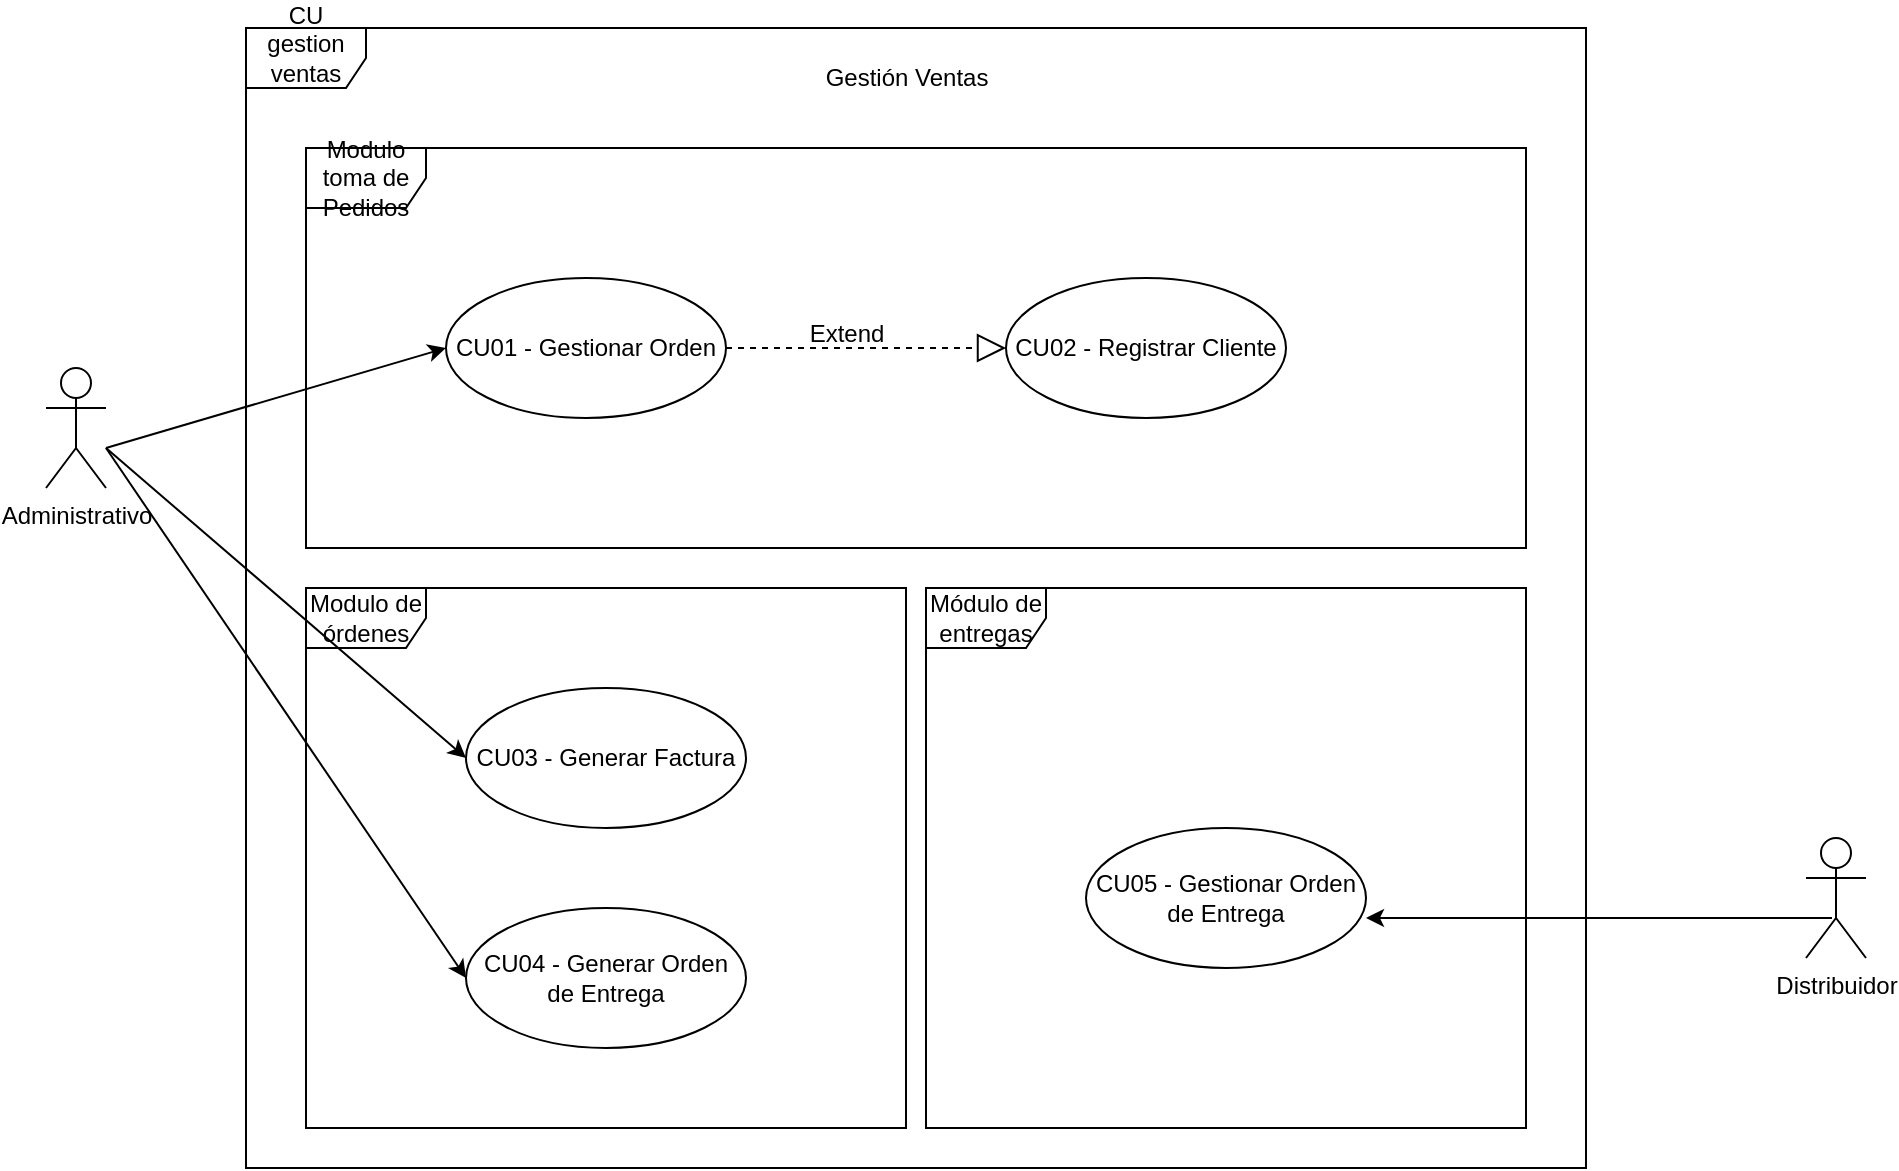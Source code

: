 <mxfile version="24.2.3" type="device">
  <diagram name="Página-1" id="8ON_-h1mqdiGe67dEMft">
    <mxGraphModel dx="984" dy="566" grid="1" gridSize="10" guides="1" tooltips="1" connect="1" arrows="1" fold="1" page="1" pageScale="1" pageWidth="827" pageHeight="1169" math="0" shadow="0">
      <root>
        <mxCell id="0" />
        <mxCell id="1" parent="0" />
        <mxCell id="4syGJnwS9BcY8hSoENSY-1" value="CU gestion ventas&lt;div&gt;&lt;br&gt;&lt;/div&gt;" style="shape=umlFrame;whiteSpace=wrap;html=1;pointerEvents=0;" vertex="1" parent="1">
          <mxGeometry x="150" y="110" width="670" height="570" as="geometry" />
        </mxCell>
        <mxCell id="4syGJnwS9BcY8hSoENSY-2" value="Gestión Ventas" style="text;html=1;align=center;verticalAlign=middle;resizable=0;points=[];autosize=1;strokeColor=none;fillColor=none;" vertex="1" parent="1">
          <mxGeometry x="430" y="120" width="100" height="30" as="geometry" />
        </mxCell>
        <mxCell id="4syGJnwS9BcY8hSoENSY-3" value="Administrativo&lt;div&gt;&lt;br&gt;&lt;/div&gt;" style="shape=umlActor;verticalLabelPosition=bottom;verticalAlign=top;html=1;" vertex="1" parent="1">
          <mxGeometry x="50" y="280" width="30" height="60" as="geometry" />
        </mxCell>
        <mxCell id="4syGJnwS9BcY8hSoENSY-5" value="Modulo toma de Pedidos" style="shape=umlFrame;whiteSpace=wrap;html=1;pointerEvents=0;" vertex="1" parent="1">
          <mxGeometry x="180" y="170" width="610" height="200" as="geometry" />
        </mxCell>
        <mxCell id="4syGJnwS9BcY8hSoENSY-7" value="CU01 - Gestionar Orden" style="ellipse;whiteSpace=wrap;html=1;" vertex="1" parent="1">
          <mxGeometry x="250" y="235" width="140" height="70" as="geometry" />
        </mxCell>
        <mxCell id="4syGJnwS9BcY8hSoENSY-8" value="" style="endArrow=classic;html=1;rounded=0;entryX=0;entryY=0.5;entryDx=0;entryDy=0;" edge="1" parent="1" target="4syGJnwS9BcY8hSoENSY-7">
          <mxGeometry width="50" height="50" relative="1" as="geometry">
            <mxPoint x="80" y="320" as="sourcePoint" />
            <mxPoint x="130" y="270" as="targetPoint" />
          </mxGeometry>
        </mxCell>
        <mxCell id="4syGJnwS9BcY8hSoENSY-9" value="CU02 - Registrar Cliente" style="ellipse;whiteSpace=wrap;html=1;" vertex="1" parent="1">
          <mxGeometry x="530" y="235" width="140" height="70" as="geometry" />
        </mxCell>
        <mxCell id="4syGJnwS9BcY8hSoENSY-10" value="" style="endArrow=block;dashed=1;endFill=0;endSize=12;html=1;rounded=0;" edge="1" parent="1" source="4syGJnwS9BcY8hSoENSY-7">
          <mxGeometry width="160" relative="1" as="geometry">
            <mxPoint x="390" y="270" as="sourcePoint" />
            <mxPoint x="530" y="270" as="targetPoint" />
          </mxGeometry>
        </mxCell>
        <mxCell id="4syGJnwS9BcY8hSoENSY-11" value="Extend" style="text;html=1;align=center;verticalAlign=middle;resizable=0;points=[];autosize=1;strokeColor=none;fillColor=none;" vertex="1" parent="1">
          <mxGeometry x="420" y="248" width="60" height="30" as="geometry" />
        </mxCell>
        <mxCell id="4syGJnwS9BcY8hSoENSY-12" value="Modulo de órdenes" style="shape=umlFrame;whiteSpace=wrap;html=1;pointerEvents=0;" vertex="1" parent="1">
          <mxGeometry x="180" y="390" width="300" height="270" as="geometry" />
        </mxCell>
        <mxCell id="4syGJnwS9BcY8hSoENSY-13" value="CU03 - Generar Factura" style="ellipse;whiteSpace=wrap;html=1;" vertex="1" parent="1">
          <mxGeometry x="260" y="440" width="140" height="70" as="geometry" />
        </mxCell>
        <mxCell id="4syGJnwS9BcY8hSoENSY-14" value="CU04 - Generar Orden de Entrega" style="ellipse;whiteSpace=wrap;html=1;" vertex="1" parent="1">
          <mxGeometry x="260" y="550" width="140" height="70" as="geometry" />
        </mxCell>
        <mxCell id="4syGJnwS9BcY8hSoENSY-15" value="Módulo de entregas" style="shape=umlFrame;whiteSpace=wrap;html=1;pointerEvents=0;" vertex="1" parent="1">
          <mxGeometry x="490" y="390" width="300" height="270" as="geometry" />
        </mxCell>
        <mxCell id="4syGJnwS9BcY8hSoENSY-16" value="CU05 - Gestionar Orden de Entrega" style="ellipse;whiteSpace=wrap;html=1;" vertex="1" parent="1">
          <mxGeometry x="570" y="510" width="140" height="70" as="geometry" />
        </mxCell>
        <mxCell id="4syGJnwS9BcY8hSoENSY-17" value="Distribuidor&lt;div&gt;&lt;br&gt;&lt;/div&gt;" style="shape=umlActor;verticalLabelPosition=bottom;verticalAlign=top;html=1;" vertex="1" parent="1">
          <mxGeometry x="930" y="515" width="30" height="60" as="geometry" />
        </mxCell>
        <mxCell id="4syGJnwS9BcY8hSoENSY-18" value="" style="endArrow=classic;html=1;rounded=0;entryX=0;entryY=0.5;entryDx=0;entryDy=0;" edge="1" parent="1" target="4syGJnwS9BcY8hSoENSY-13">
          <mxGeometry width="50" height="50" relative="1" as="geometry">
            <mxPoint x="80" y="320" as="sourcePoint" />
            <mxPoint x="260" y="280" as="targetPoint" />
          </mxGeometry>
        </mxCell>
        <mxCell id="4syGJnwS9BcY8hSoENSY-19" value="" style="endArrow=classic;html=1;rounded=0;entryX=0;entryY=0.5;entryDx=0;entryDy=0;" edge="1" parent="1" target="4syGJnwS9BcY8hSoENSY-14">
          <mxGeometry width="50" height="50" relative="1" as="geometry">
            <mxPoint x="80" y="320" as="sourcePoint" />
            <mxPoint x="250" y="510" as="targetPoint" />
          </mxGeometry>
        </mxCell>
        <mxCell id="4syGJnwS9BcY8hSoENSY-20" value="" style="endArrow=classic;html=1;rounded=0;entryX=0;entryY=0.5;entryDx=0;entryDy=0;exitX=0.433;exitY=0.667;exitDx=0;exitDy=0;exitPerimeter=0;" edge="1" parent="1" source="4syGJnwS9BcY8hSoENSY-17">
          <mxGeometry width="50" height="50" relative="1" as="geometry">
            <mxPoint x="530" y="290" as="sourcePoint" />
            <mxPoint x="710" y="555" as="targetPoint" />
          </mxGeometry>
        </mxCell>
      </root>
    </mxGraphModel>
  </diagram>
</mxfile>
